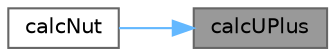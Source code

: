 digraph "calcUPlus"
{
 // LATEX_PDF_SIZE
  bgcolor="transparent";
  edge [fontname=Helvetica,fontsize=10,labelfontname=Helvetica,labelfontsize=10];
  node [fontname=Helvetica,fontsize=10,shape=box,height=0.2,width=0.4];
  rankdir="RL";
  Node1 [id="Node000001",label="calcUPlus",height=0.2,width=0.4,color="gray40", fillcolor="grey60", style="filled", fontcolor="black",tooltip=" "];
  Node1 -> Node2 [id="edge1_Node000001_Node000002",dir="back",color="steelblue1",style="solid",tooltip=" "];
  Node2 [id="Node000002",label="calcNut",height=0.2,width=0.4,color="grey40", fillcolor="white", style="filled",URL="$classFoam_1_1nutUTabulatedWallFunctionFvPatchScalarField.html#afd7c61e58cf31fca49fbf0f08b683b22",tooltip=" "];
}
